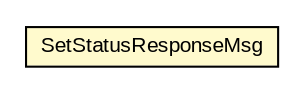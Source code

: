 #!/usr/local/bin/dot
#
# Class diagram 
# Generated by UMLGraph version R5_6-24-gf6e263 (http://www.umlgraph.org/)
#

digraph G {
	edge [fontname="arial",fontsize=10,labelfontname="arial",labelfontsize=10];
	node [fontname="arial",fontsize=10,shape=plaintext];
	nodesep=0.25;
	ranksep=0.5;
	// org.miloss.fgsms.services.interfaces.status.SetStatusResponseMsg
	c1077310 [label=<<table title="org.miloss.fgsms.services.interfaces.status.SetStatusResponseMsg" border="0" cellborder="1" cellspacing="0" cellpadding="2" port="p" bgcolor="lemonChiffon" href="./SetStatusResponseMsg.html">
		<tr><td><table border="0" cellspacing="0" cellpadding="1">
<tr><td align="center" balign="center"> SetStatusResponseMsg </td></tr>
		</table></td></tr>
		</table>>, URL="./SetStatusResponseMsg.html", fontname="arial", fontcolor="black", fontsize=10.0];
}


